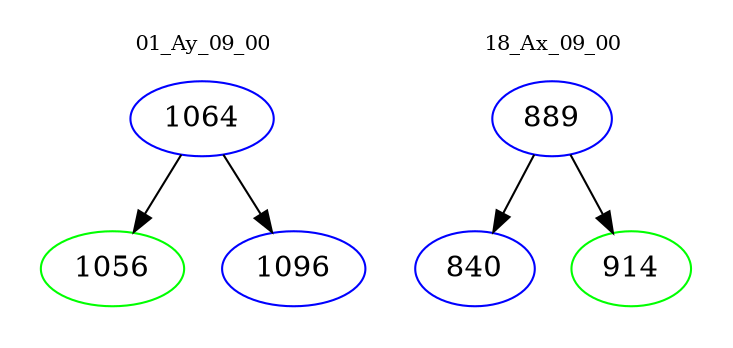 digraph{
subgraph cluster_0 {
color = white
label = "01_Ay_09_00";
fontsize=10;
T0_1064 [label="1064", color="blue"]
T0_1064 -> T0_1056 [color="black"]
T0_1056 [label="1056", color="green"]
T0_1064 -> T0_1096 [color="black"]
T0_1096 [label="1096", color="blue"]
}
subgraph cluster_1 {
color = white
label = "18_Ax_09_00";
fontsize=10;
T1_889 [label="889", color="blue"]
T1_889 -> T1_840 [color="black"]
T1_840 [label="840", color="blue"]
T1_889 -> T1_914 [color="black"]
T1_914 [label="914", color="green"]
}
}
